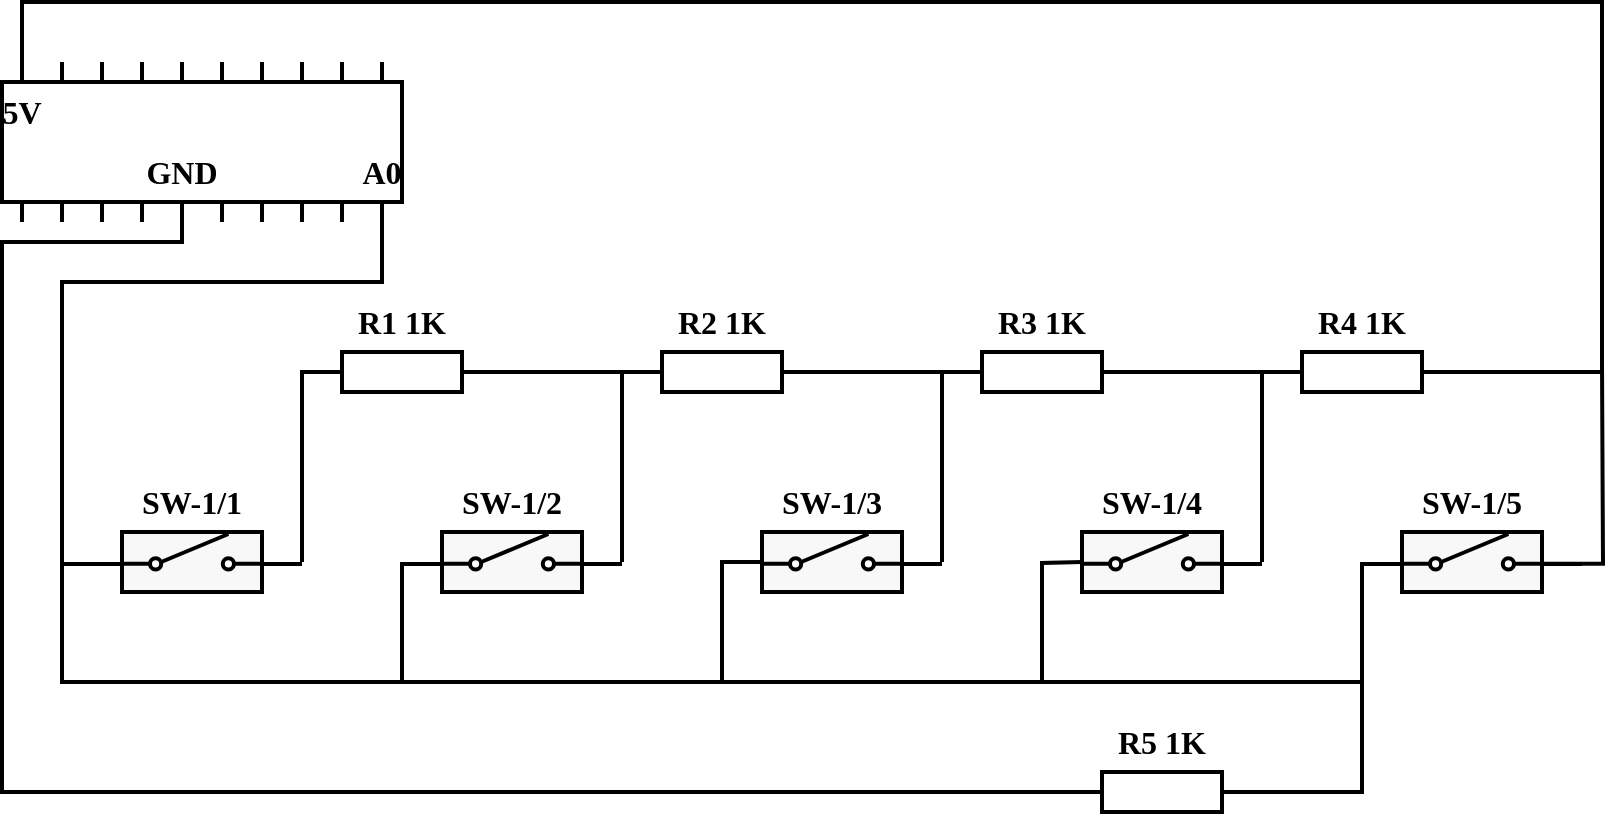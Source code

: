 <mxfile version="20.2.3" type="device"><diagram id="cDs1XNeC3KNOXzIQdutF" name="Page-1"><mxGraphModel dx="1173" dy="742" grid="1" gridSize="10" guides="1" tooltips="1" connect="1" arrows="1" fold="1" page="1" pageScale="1" pageWidth="1920" pageHeight="1200" math="0" shadow="0"><root><mxCell id="0"/><mxCell id="1" parent="0"/><mxCell id="VmOUu1FVubhifAoEVIVH-1" value="" style="rounded=0;whiteSpace=wrap;html=1;strokeWidth=2;fillColor=#F8F8F8;" vertex="1" parent="1"><mxGeometry x="460" y="385" width="70" height="30" as="geometry"/></mxCell><mxCell id="VmOUu1FVubhifAoEVIVH-2" value="" style="shape=mxgraph.electrical.electro-mechanical.singleSwitch;aspect=fixed;elSwitchState=off;strokeWidth=2;" vertex="1" parent="1"><mxGeometry x="460" y="386" width="70" height="18.67" as="geometry"/></mxCell><mxCell id="VmOUu1FVubhifAoEVIVH-3" value="SW-1/1" style="rounded=0;whiteSpace=wrap;html=1;fillColor=none;fontSize=16;fontFamily=Fira Code;fontSource=https%3A%2F%2Ffonts.googleapis.com%2Fcss%3Ffamily%3DFira%2BCode;fontStyle=1;strokeWidth=2;strokeColor=none;" vertex="1" parent="1"><mxGeometry x="460" y="355" width="70" height="30" as="geometry"/></mxCell><mxCell id="VmOUu1FVubhifAoEVIVH-4" value="" style="endArrow=none;html=1;rounded=0;strokeWidth=2;" edge="1" parent="1"><mxGeometry width="50" height="50" relative="1" as="geometry"><mxPoint x="460" y="401" as="sourcePoint"/><mxPoint x="430" y="401" as="targetPoint"/></mxGeometry></mxCell><mxCell id="VmOUu1FVubhifAoEVIVH-6" value="" style="endArrow=none;html=1;rounded=0;strokeWidth=2;" edge="1" parent="1"><mxGeometry width="50" height="50" relative="1" as="geometry"><mxPoint x="410" y="230" as="sourcePoint"/><mxPoint x="410" y="150" as="targetPoint"/></mxGeometry></mxCell><mxCell id="VmOUu1FVubhifAoEVIVH-7" value="" style="endArrow=none;html=1;rounded=0;strokeWidth=2;" edge="1" parent="1"><mxGeometry width="50" height="50" relative="1" as="geometry"><mxPoint x="430" y="230" as="sourcePoint"/><mxPoint x="430" y="150" as="targetPoint"/></mxGeometry></mxCell><mxCell id="VmOUu1FVubhifAoEVIVH-8" value="" style="endArrow=none;html=1;rounded=0;strokeWidth=2;" edge="1" parent="1"><mxGeometry width="50" height="50" relative="1" as="geometry"><mxPoint x="450" y="230" as="sourcePoint"/><mxPoint x="450" y="150" as="targetPoint"/></mxGeometry></mxCell><mxCell id="VmOUu1FVubhifAoEVIVH-9" value="" style="endArrow=none;html=1;rounded=0;strokeWidth=2;" edge="1" parent="1"><mxGeometry width="50" height="50" relative="1" as="geometry"><mxPoint x="470" y="230" as="sourcePoint"/><mxPoint x="470" y="150" as="targetPoint"/></mxGeometry></mxCell><mxCell id="VmOUu1FVubhifAoEVIVH-10" value="" style="endArrow=none;html=1;rounded=0;strokeWidth=2;" edge="1" parent="1"><mxGeometry width="50" height="50" relative="1" as="geometry"><mxPoint x="490" y="230" as="sourcePoint"/><mxPoint x="490" y="150" as="targetPoint"/></mxGeometry></mxCell><mxCell id="VmOUu1FVubhifAoEVIVH-11" value="" style="endArrow=none;html=1;rounded=0;strokeWidth=2;" edge="1" parent="1"><mxGeometry width="50" height="50" relative="1" as="geometry"><mxPoint x="510" y="230" as="sourcePoint"/><mxPoint x="510" y="150" as="targetPoint"/></mxGeometry></mxCell><mxCell id="VmOUu1FVubhifAoEVIVH-12" value="" style="endArrow=none;html=1;rounded=0;strokeWidth=2;" edge="1" parent="1"><mxGeometry width="50" height="50" relative="1" as="geometry"><mxPoint x="530" y="230" as="sourcePoint"/><mxPoint x="530" y="150" as="targetPoint"/></mxGeometry></mxCell><mxCell id="VmOUu1FVubhifAoEVIVH-13" value="" style="endArrow=none;html=1;rounded=0;strokeWidth=2;" edge="1" parent="1"><mxGeometry width="50" height="50" relative="1" as="geometry"><mxPoint x="550" y="230" as="sourcePoint"/><mxPoint x="550" y="150" as="targetPoint"/></mxGeometry></mxCell><mxCell id="VmOUu1FVubhifAoEVIVH-14" value="" style="endArrow=none;html=1;rounded=0;strokeWidth=2;" edge="1" parent="1"><mxGeometry width="50" height="50" relative="1" as="geometry"><mxPoint x="570" y="230" as="sourcePoint"/><mxPoint x="570" y="150" as="targetPoint"/></mxGeometry></mxCell><mxCell id="VmOUu1FVubhifAoEVIVH-15" value="" style="endArrow=none;html=1;rounded=0;strokeWidth=2;" edge="1" parent="1"><mxGeometry width="50" height="50" relative="1" as="geometry"><mxPoint x="590" y="230" as="sourcePoint"/><mxPoint x="590" y="150" as="targetPoint"/></mxGeometry></mxCell><mxCell id="VmOUu1FVubhifAoEVIVH-5" value="" style="rounded=0;whiteSpace=wrap;html=1;strokeWidth=2;" vertex="1" parent="1"><mxGeometry x="400" y="160" width="200" height="60" as="geometry"/></mxCell><mxCell id="VmOUu1FVubhifAoEVIVH-16" value="5V" style="rounded=0;whiteSpace=wrap;html=1;fillColor=none;fontSize=16;fontFamily=Fira Code;fontSource=https%3A%2F%2Ffonts.googleapis.com%2Fcss%3Ffamily%3DFira%2BCode;fontStyle=1;strokeWidth=2;strokeColor=none;" vertex="1" parent="1"><mxGeometry x="400" y="160" width="20" height="30" as="geometry"/></mxCell><mxCell id="VmOUu1FVubhifAoEVIVH-17" value="GND" style="rounded=0;whiteSpace=wrap;html=1;fillColor=none;fontSize=16;fontFamily=Fira Code;fontSource=https%3A%2F%2Ffonts.googleapis.com%2Fcss%3Ffamily%3DFira%2BCode;fontStyle=1;strokeWidth=2;strokeColor=none;" vertex="1" parent="1"><mxGeometry x="480" y="190" width="20" height="30" as="geometry"/></mxCell><mxCell id="VmOUu1FVubhifAoEVIVH-18" value="A0" style="rounded=0;whiteSpace=wrap;html=1;fillColor=none;fontSize=16;fontFamily=Fira Code;fontSource=https%3A%2F%2Ffonts.googleapis.com%2Fcss%3Ffamily%3DFira%2BCode;fontStyle=1;strokeWidth=2;strokeColor=none;" vertex="1" parent="1"><mxGeometry x="580" y="190" width="20" height="30" as="geometry"/></mxCell><mxCell id="VmOUu1FVubhifAoEVIVH-19" value="" style="rounded=0;whiteSpace=wrap;html=1;strokeWidth=2;fillColor=#F8F8F8;" vertex="1" parent="1"><mxGeometry x="620" y="385" width="70" height="30" as="geometry"/></mxCell><mxCell id="VmOUu1FVubhifAoEVIVH-20" value="" style="shape=mxgraph.electrical.electro-mechanical.singleSwitch;aspect=fixed;elSwitchState=off;strokeWidth=2;" vertex="1" parent="1"><mxGeometry x="620" y="386" width="70" height="18.67" as="geometry"/></mxCell><mxCell id="VmOUu1FVubhifAoEVIVH-21" value="SW-1/2" style="rounded=0;whiteSpace=wrap;html=1;fillColor=none;fontSize=16;fontFamily=Fira Code;fontSource=https%3A%2F%2Ffonts.googleapis.com%2Fcss%3Ffamily%3DFira%2BCode;fontStyle=1;strokeWidth=2;strokeColor=none;" vertex="1" parent="1"><mxGeometry x="620" y="355" width="70" height="30" as="geometry"/></mxCell><mxCell id="VmOUu1FVubhifAoEVIVH-22" value="" style="endArrow=none;html=1;rounded=0;strokeWidth=2;" edge="1" parent="1"><mxGeometry width="50" height="50" relative="1" as="geometry"><mxPoint x="620" y="401" as="sourcePoint"/><mxPoint x="600" y="460" as="targetPoint"/><Array as="points"><mxPoint x="600" y="401"/></Array></mxGeometry></mxCell><mxCell id="VmOUu1FVubhifAoEVIVH-62" style="edgeStyle=orthogonalEdgeStyle;rounded=0;orthogonalLoop=1;jettySize=auto;html=1;endArrow=none;endFill=0;strokeWidth=2;" edge="1" parent="1" source="VmOUu1FVubhifAoEVIVH-23"><mxGeometry relative="1" as="geometry"><mxPoint x="760" y="460" as="targetPoint"/></mxGeometry></mxCell><mxCell id="VmOUu1FVubhifAoEVIVH-23" value="" style="rounded=0;whiteSpace=wrap;html=1;strokeWidth=2;fillColor=#F8F8F8;fontStyle=1" vertex="1" parent="1"><mxGeometry x="780" y="385" width="70" height="30" as="geometry"/></mxCell><mxCell id="VmOUu1FVubhifAoEVIVH-24" value="" style="shape=mxgraph.electrical.electro-mechanical.singleSwitch;aspect=fixed;elSwitchState=off;strokeWidth=2;fontStyle=1" vertex="1" parent="1"><mxGeometry x="780" y="386" width="70" height="18.67" as="geometry"/></mxCell><mxCell id="VmOUu1FVubhifAoEVIVH-25" value="SW-1/3" style="rounded=0;whiteSpace=wrap;html=1;fillColor=none;fontSize=16;fontFamily=Fira Code;fontSource=https%3A%2F%2Ffonts.googleapis.com%2Fcss%3Ffamily%3DFira%2BCode;fontStyle=1;strokeWidth=2;strokeColor=none;" vertex="1" parent="1"><mxGeometry x="780" y="355" width="70" height="30" as="geometry"/></mxCell><mxCell id="VmOUu1FVubhifAoEVIVH-27" value="" style="rounded=0;whiteSpace=wrap;html=1;strokeWidth=2;fillColor=#F8F8F8;fontStyle=1" vertex="1" parent="1"><mxGeometry x="940" y="385" width="70" height="30" as="geometry"/></mxCell><mxCell id="VmOUu1FVubhifAoEVIVH-61" style="edgeStyle=orthogonalEdgeStyle;rounded=0;orthogonalLoop=1;jettySize=auto;html=1;endArrow=none;endFill=0;strokeWidth=2;" edge="1" parent="1"><mxGeometry relative="1" as="geometry"><mxPoint x="920" y="460" as="targetPoint"/><mxPoint x="940" y="400" as="sourcePoint"/></mxGeometry></mxCell><mxCell id="VmOUu1FVubhifAoEVIVH-28" value="" style="shape=mxgraph.electrical.electro-mechanical.singleSwitch;aspect=fixed;elSwitchState=off;strokeWidth=2;fontStyle=1" vertex="1" parent="1"><mxGeometry x="940" y="386" width="70" height="18.67" as="geometry"/></mxCell><mxCell id="VmOUu1FVubhifAoEVIVH-29" value="SW-1/4" style="rounded=0;whiteSpace=wrap;html=1;fillColor=none;fontSize=16;fontFamily=Fira Code;fontSource=https%3A%2F%2Ffonts.googleapis.com%2Fcss%3Ffamily%3DFira%2BCode;fontStyle=1;strokeWidth=2;strokeColor=none;" vertex="1" parent="1"><mxGeometry x="940" y="355" width="70" height="30" as="geometry"/></mxCell><mxCell id="VmOUu1FVubhifAoEVIVH-31" value="" style="rounded=0;whiteSpace=wrap;html=1;strokeWidth=2;fillColor=#F8F8F8;fontStyle=1" vertex="1" parent="1"><mxGeometry x="1100" y="385" width="70" height="30" as="geometry"/></mxCell><mxCell id="VmOUu1FVubhifAoEVIVH-57" style="edgeStyle=orthogonalEdgeStyle;rounded=0;orthogonalLoop=1;jettySize=auto;html=1;endArrow=none;endFill=0;strokeWidth=2;" edge="1" parent="1"><mxGeometry relative="1" as="geometry"><mxPoint x="590" y="230" as="targetPoint"/><mxPoint x="1080" y="400" as="sourcePoint"/><Array as="points"><mxPoint x="1080" y="460"/><mxPoint x="430" y="460"/><mxPoint x="430" y="260"/><mxPoint x="590" y="260"/></Array></mxGeometry></mxCell><mxCell id="VmOUu1FVubhifAoEVIVH-63" style="edgeStyle=orthogonalEdgeStyle;rounded=0;orthogonalLoop=1;jettySize=auto;html=1;endArrow=none;endFill=0;strokeWidth=2;exitX=1;exitY=0.8;exitDx=0;exitDy=0;" edge="1" parent="1" source="VmOUu1FVubhifAoEVIVH-32"><mxGeometry relative="1" as="geometry"><mxPoint x="1200" y="300" as="targetPoint"/></mxGeometry></mxCell><mxCell id="VmOUu1FVubhifAoEVIVH-32" value="" style="shape=mxgraph.electrical.electro-mechanical.singleSwitch;aspect=fixed;elSwitchState=off;strokeWidth=2;fontStyle=1" vertex="1" parent="1"><mxGeometry x="1100" y="386" width="70" height="18.67" as="geometry"/></mxCell><mxCell id="VmOUu1FVubhifAoEVIVH-33" value="SW-1/5" style="rounded=0;whiteSpace=wrap;html=1;fillColor=none;fontSize=16;fontFamily=Fira Code;fontSource=https%3A%2F%2Ffonts.googleapis.com%2Fcss%3Ffamily%3DFira%2BCode;fontStyle=1;strokeWidth=2;strokeColor=none;" vertex="1" parent="1"><mxGeometry x="1100" y="355" width="70" height="30" as="geometry"/></mxCell><mxCell id="VmOUu1FVubhifAoEVIVH-34" value="" style="endArrow=none;html=1;rounded=0;strokeWidth=2;fontStyle=1" edge="1" parent="1"><mxGeometry width="50" height="50" relative="1" as="geometry"><mxPoint x="1100" y="401" as="sourcePoint"/><mxPoint x="1080" y="401" as="targetPoint"/></mxGeometry></mxCell><mxCell id="VmOUu1FVubhifAoEVIVH-35" value="" style="endArrow=none;html=1;rounded=0;strokeWidth=2;" edge="1" parent="1"><mxGeometry width="50" height="50" relative="1" as="geometry"><mxPoint x="550" y="401" as="sourcePoint"/><mxPoint x="530" y="401" as="targetPoint"/></mxGeometry></mxCell><mxCell id="VmOUu1FVubhifAoEVIVH-36" value="" style="endArrow=none;html=1;rounded=0;strokeWidth=2;" edge="1" parent="1"><mxGeometry width="50" height="50" relative="1" as="geometry"><mxPoint x="710" y="401" as="sourcePoint"/><mxPoint x="690" y="401" as="targetPoint"/></mxGeometry></mxCell><mxCell id="VmOUu1FVubhifAoEVIVH-37" value="" style="endArrow=none;html=1;rounded=0;strokeWidth=2;" edge="1" parent="1"><mxGeometry width="50" height="50" relative="1" as="geometry"><mxPoint x="870" y="401" as="sourcePoint"/><mxPoint x="850" y="401" as="targetPoint"/></mxGeometry></mxCell><mxCell id="VmOUu1FVubhifAoEVIVH-38" value="" style="endArrow=none;html=1;rounded=0;strokeWidth=2;" edge="1" parent="1"><mxGeometry width="50" height="50" relative="1" as="geometry"><mxPoint x="1030" y="401" as="sourcePoint"/><mxPoint x="1010" y="401" as="targetPoint"/></mxGeometry></mxCell><mxCell id="VmOUu1FVubhifAoEVIVH-39" value="" style="endArrow=none;html=1;rounded=0;strokeWidth=2;" edge="1" parent="1"><mxGeometry width="50" height="50" relative="1" as="geometry"><mxPoint x="1190" y="401" as="sourcePoint"/><mxPoint x="1170" y="401" as="targetPoint"/></mxGeometry></mxCell><mxCell id="VmOUu1FVubhifAoEVIVH-55" style="edgeStyle=orthogonalEdgeStyle;rounded=0;orthogonalLoop=1;jettySize=auto;html=1;endArrow=none;endFill=0;strokeWidth=2;exitX=0;exitY=0.5;exitDx=0;exitDy=0;" edge="1" parent="1" source="VmOUu1FVubhifAoEVIVH-40"><mxGeometry relative="1" as="geometry"><mxPoint x="550" y="400" as="targetPoint"/></mxGeometry></mxCell><mxCell id="VmOUu1FVubhifAoEVIVH-40" value="" style="rounded=0;whiteSpace=wrap;html=1;strokeWidth=2;fillColor=none;" vertex="1" parent="1"><mxGeometry x="570" y="295" width="60" height="20" as="geometry"/></mxCell><mxCell id="VmOUu1FVubhifAoEVIVH-41" value="R1 1K" style="rounded=0;whiteSpace=wrap;html=1;fillColor=none;fontSize=16;fontFamily=Fira Code;fontSource=https%3A%2F%2Ffonts.googleapis.com%2Fcss%3Ffamily%3DFira%2BCode;fontStyle=1;strokeWidth=2;strokeColor=none;" vertex="1" parent="1"><mxGeometry x="570" y="265" width="60" height="30" as="geometry"/></mxCell><mxCell id="VmOUu1FVubhifAoEVIVH-54" style="edgeStyle=orthogonalEdgeStyle;rounded=0;orthogonalLoop=1;jettySize=auto;html=1;entryX=1;entryY=0.5;entryDx=0;entryDy=0;endArrow=none;endFill=0;strokeWidth=2;" edge="1" parent="1" source="VmOUu1FVubhifAoEVIVH-42" target="VmOUu1FVubhifAoEVIVH-40"><mxGeometry relative="1" as="geometry"/></mxCell><mxCell id="VmOUu1FVubhifAoEVIVH-60" style="edgeStyle=orthogonalEdgeStyle;rounded=0;orthogonalLoop=1;jettySize=auto;html=1;endArrow=none;endFill=0;strokeWidth=2;" edge="1" parent="1" source="VmOUu1FVubhifAoEVIVH-42"><mxGeometry relative="1" as="geometry"><mxPoint x="710" y="400" as="targetPoint"/></mxGeometry></mxCell><mxCell id="VmOUu1FVubhifAoEVIVH-42" value="" style="rounded=0;whiteSpace=wrap;html=1;strokeWidth=2;fillColor=none;" vertex="1" parent="1"><mxGeometry x="730" y="295" width="60" height="20" as="geometry"/></mxCell><mxCell id="VmOUu1FVubhifAoEVIVH-43" value="R2 1K" style="rounded=0;whiteSpace=wrap;html=1;fillColor=none;fontSize=16;fontFamily=Fira Code;fontSource=https%3A%2F%2Ffonts.googleapis.com%2Fcss%3Ffamily%3DFira%2BCode;fontStyle=1;strokeWidth=2;strokeColor=none;" vertex="1" parent="1"><mxGeometry x="730" y="265" width="60" height="30" as="geometry"/></mxCell><mxCell id="VmOUu1FVubhifAoEVIVH-53" style="edgeStyle=orthogonalEdgeStyle;rounded=0;orthogonalLoop=1;jettySize=auto;html=1;entryX=1;entryY=0.5;entryDx=0;entryDy=0;endArrow=none;endFill=0;strokeWidth=2;" edge="1" parent="1" source="VmOUu1FVubhifAoEVIVH-44" target="VmOUu1FVubhifAoEVIVH-42"><mxGeometry relative="1" as="geometry"/></mxCell><mxCell id="VmOUu1FVubhifAoEVIVH-59" style="edgeStyle=orthogonalEdgeStyle;rounded=0;orthogonalLoop=1;jettySize=auto;html=1;endArrow=none;endFill=0;strokeWidth=2;" edge="1" parent="1" source="VmOUu1FVubhifAoEVIVH-44"><mxGeometry relative="1" as="geometry"><mxPoint x="870" y="400" as="targetPoint"/></mxGeometry></mxCell><mxCell id="VmOUu1FVubhifAoEVIVH-44" value="" style="rounded=0;whiteSpace=wrap;html=1;strokeWidth=2;fillColor=none;" vertex="1" parent="1"><mxGeometry x="890" y="295" width="60" height="20" as="geometry"/></mxCell><mxCell id="VmOUu1FVubhifAoEVIVH-45" value="R3 1K" style="rounded=0;whiteSpace=wrap;html=1;fillColor=none;fontSize=16;fontFamily=Fira Code;fontSource=https%3A%2F%2Ffonts.googleapis.com%2Fcss%3Ffamily%3DFira%2BCode;fontStyle=1;strokeWidth=2;strokeColor=none;" vertex="1" parent="1"><mxGeometry x="890" y="265" width="60" height="30" as="geometry"/></mxCell><mxCell id="VmOUu1FVubhifAoEVIVH-51" style="edgeStyle=orthogonalEdgeStyle;rounded=0;orthogonalLoop=1;jettySize=auto;html=1;strokeWidth=2;endArrow=none;endFill=0;exitX=1;exitY=0.5;exitDx=0;exitDy=0;" edge="1" parent="1" source="VmOUu1FVubhifAoEVIVH-46"><mxGeometry relative="1" as="geometry"><mxPoint x="410" y="150" as="targetPoint"/><Array as="points"><mxPoint x="1200" y="305"/><mxPoint x="1200" y="120"/><mxPoint x="410" y="120"/></Array></mxGeometry></mxCell><mxCell id="VmOUu1FVubhifAoEVIVH-52" style="edgeStyle=orthogonalEdgeStyle;rounded=0;orthogonalLoop=1;jettySize=auto;html=1;entryX=1;entryY=0.5;entryDx=0;entryDy=0;endArrow=none;endFill=0;strokeWidth=2;" edge="1" parent="1" source="VmOUu1FVubhifAoEVIVH-46" target="VmOUu1FVubhifAoEVIVH-44"><mxGeometry relative="1" as="geometry"/></mxCell><mxCell id="VmOUu1FVubhifAoEVIVH-58" style="edgeStyle=orthogonalEdgeStyle;rounded=0;orthogonalLoop=1;jettySize=auto;html=1;endArrow=none;endFill=0;strokeWidth=2;" edge="1" parent="1" source="VmOUu1FVubhifAoEVIVH-46"><mxGeometry relative="1" as="geometry"><mxPoint x="1030" y="400" as="targetPoint"/></mxGeometry></mxCell><mxCell id="VmOUu1FVubhifAoEVIVH-46" value="" style="rounded=0;whiteSpace=wrap;html=1;strokeWidth=2;fillColor=none;" vertex="1" parent="1"><mxGeometry x="1050" y="295" width="60" height="20" as="geometry"/></mxCell><mxCell id="VmOUu1FVubhifAoEVIVH-47" value="R4 1K" style="rounded=0;whiteSpace=wrap;html=1;fillColor=none;fontSize=16;fontFamily=Fira Code;fontSource=https%3A%2F%2Ffonts.googleapis.com%2Fcss%3Ffamily%3DFira%2BCode;fontStyle=1;strokeWidth=2;strokeColor=none;" vertex="1" parent="1"><mxGeometry x="1050" y="265" width="60" height="30" as="geometry"/></mxCell><mxCell id="VmOUu1FVubhifAoEVIVH-56" style="edgeStyle=orthogonalEdgeStyle;rounded=0;orthogonalLoop=1;jettySize=auto;html=1;endArrow=none;endFill=0;strokeWidth=2;" edge="1" parent="1" source="VmOUu1FVubhifAoEVIVH-48"><mxGeometry relative="1" as="geometry"><mxPoint x="490" y="230" as="targetPoint"/><Array as="points"><mxPoint x="400" y="515"/><mxPoint x="400" y="240"/><mxPoint x="490" y="240"/></Array></mxGeometry></mxCell><mxCell id="VmOUu1FVubhifAoEVIVH-64" style="edgeStyle=orthogonalEdgeStyle;rounded=0;orthogonalLoop=1;jettySize=auto;html=1;endArrow=none;endFill=0;strokeWidth=2;" edge="1" parent="1" source="VmOUu1FVubhifAoEVIVH-48"><mxGeometry relative="1" as="geometry"><mxPoint x="1080" y="400" as="targetPoint"/><Array as="points"><mxPoint x="1080" y="515"/></Array></mxGeometry></mxCell><mxCell id="VmOUu1FVubhifAoEVIVH-48" value="" style="rounded=0;whiteSpace=wrap;html=1;strokeWidth=2;fillColor=none;" vertex="1" parent="1"><mxGeometry x="950" y="505" width="60" height="20" as="geometry"/></mxCell><mxCell id="VmOUu1FVubhifAoEVIVH-49" value="R5 1K" style="rounded=0;whiteSpace=wrap;html=1;fillColor=none;fontSize=16;fontFamily=Fira Code;fontSource=https%3A%2F%2Ffonts.googleapis.com%2Fcss%3Ffamily%3DFira%2BCode;fontStyle=1;strokeWidth=2;strokeColor=none;" vertex="1" parent="1"><mxGeometry x="950" y="475" width="60" height="30" as="geometry"/></mxCell></root></mxGraphModel></diagram></mxfile>